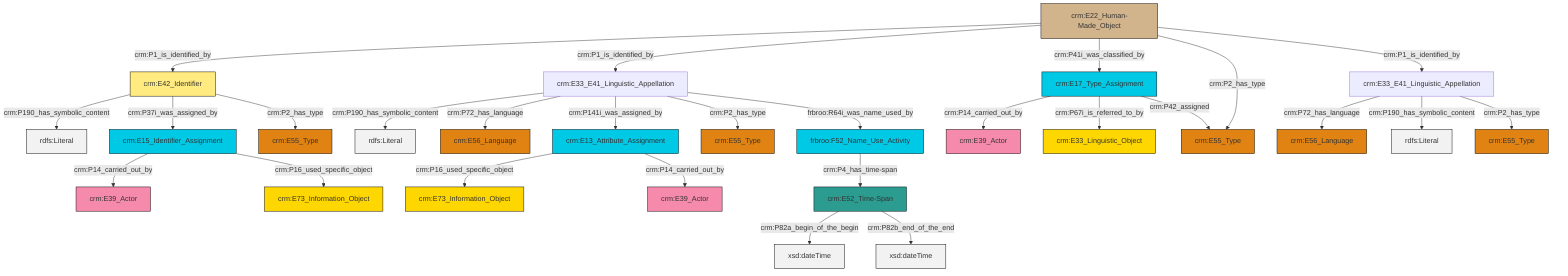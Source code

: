 graph TD
classDef Literal fill:#f2f2f2,stroke:#000000;
classDef CRM_Entity fill:#FFFFFF,stroke:#000000;
classDef Temporal_Entity fill:#00C9E6, stroke:#000000;
classDef Type fill:#E18312, stroke:#000000;
classDef Time-Span fill:#2C9C91, stroke:#000000;
classDef Appellation fill:#FFEB7F, stroke:#000000;
classDef Place fill:#008836, stroke:#000000;
classDef Persistent_Item fill:#B266B2, stroke:#000000;
classDef Conceptual_Object fill:#FFD700, stroke:#000000;
classDef Physical_Thing fill:#D2B48C, stroke:#000000;
classDef Actor fill:#f58aad, stroke:#000000;
classDef PC_Classes fill:#4ce600, stroke:#000000;
classDef Multi fill:#cccccc,stroke:#000000;

4["crm:E33_E41_Linguistic_Appellation"]:::Default -->|crm:P72_has_language| 5["crm:E56_Language"]:::Type
9["crm:E22_Human-Made_Object"]:::Physical_Thing -->|crm:P1_is_identified_by| 10["crm:E42_Identifier"]:::Appellation
9["crm:E22_Human-Made_Object"]:::Physical_Thing -->|crm:P1_is_identified_by| 11["crm:E33_E41_Linguistic_Appellation"]:::Default
4["crm:E33_E41_Linguistic_Appellation"]:::Default -->|crm:P190_has_symbolic_content| 12[rdfs:Literal]:::Literal
11["crm:E33_E41_Linguistic_Appellation"]:::Default -->|crm:P190_has_symbolic_content| 15[rdfs:Literal]:::Literal
11["crm:E33_E41_Linguistic_Appellation"]:::Default -->|crm:P72_has_language| 20["crm:E56_Language"]:::Type
11["crm:E33_E41_Linguistic_Appellation"]:::Default -->|crm:P141i_was_assigned_by| 17["crm:E13_Attribute_Assignment"]:::Temporal_Entity
10["crm:E42_Identifier"]:::Appellation -->|crm:P190_has_symbolic_content| 21[rdfs:Literal]:::Literal
9["crm:E22_Human-Made_Object"]:::Physical_Thing -->|crm:P41i_was_classified_by| 6["crm:E17_Type_Assignment"]:::Temporal_Entity
24["crm:E15_Identifier_Assignment"]:::Temporal_Entity -->|crm:P14_carried_out_by| 13["crm:E39_Actor"]:::Actor
17["crm:E13_Attribute_Assignment"]:::Temporal_Entity -->|crm:P16_used_specific_object| 0["crm:E73_Information_Object"]:::Conceptual_Object
17["crm:E13_Attribute_Assignment"]:::Temporal_Entity -->|crm:P14_carried_out_by| 28["crm:E39_Actor"]:::Actor
9["crm:E22_Human-Made_Object"]:::Physical_Thing -->|crm:P2_has_type| 29["crm:E55_Type"]:::Type
22["crm:E52_Time-Span"]:::Time-Span -->|crm:P82a_begin_of_the_begin| 30[xsd:dateTime]:::Literal
10["crm:E42_Identifier"]:::Appellation -->|crm:P37i_was_assigned_by| 24["crm:E15_Identifier_Assignment"]:::Temporal_Entity
25["frbroo:F52_Name_Use_Activity"]:::Temporal_Entity -->|crm:P4_has_time-span| 22["crm:E52_Time-Span"]:::Time-Span
9["crm:E22_Human-Made_Object"]:::Physical_Thing -->|crm:P1_is_identified_by| 4["crm:E33_E41_Linguistic_Appellation"]:::Default
11["crm:E33_E41_Linguistic_Appellation"]:::Default -->|crm:P2_has_type| 32["crm:E55_Type"]:::Type
22["crm:E52_Time-Span"]:::Time-Span -->|crm:P82b_end_of_the_end| 41[xsd:dateTime]:::Literal
6["crm:E17_Type_Assignment"]:::Temporal_Entity -->|crm:P14_carried_out_by| 34["crm:E39_Actor"]:::Actor
11["crm:E33_E41_Linguistic_Appellation"]:::Default -->|frbroo:R64i_was_name_used_by| 25["frbroo:F52_Name_Use_Activity"]:::Temporal_Entity
6["crm:E17_Type_Assignment"]:::Temporal_Entity -->|crm:P67i_is_referred_to_by| 42["crm:E33_Linguistic_Object"]:::Conceptual_Object
24["crm:E15_Identifier_Assignment"]:::Temporal_Entity -->|crm:P16_used_specific_object| 45["crm:E73_Information_Object"]:::Conceptual_Object
10["crm:E42_Identifier"]:::Appellation -->|crm:P2_has_type| 37["crm:E55_Type"]:::Type
4["crm:E33_E41_Linguistic_Appellation"]:::Default -->|crm:P2_has_type| 2["crm:E55_Type"]:::Type
6["crm:E17_Type_Assignment"]:::Temporal_Entity -->|crm:P42_assigned| 29["crm:E55_Type"]:::Type